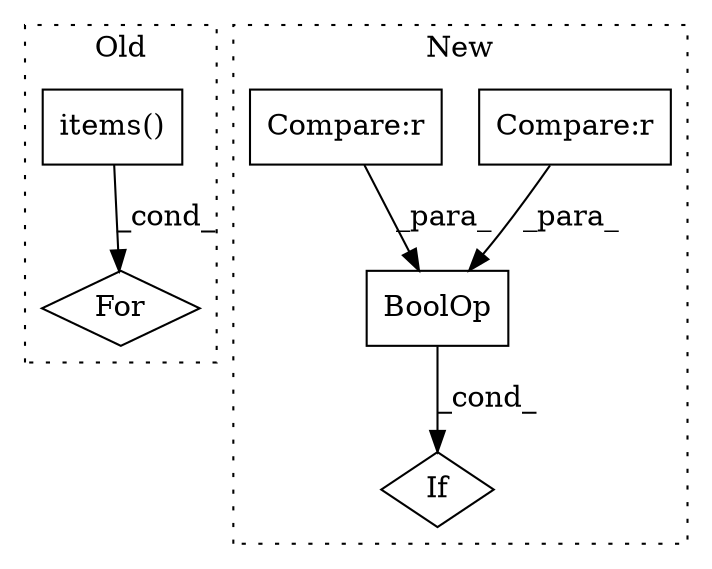 digraph G {
subgraph cluster0 {
1 [label="items()" a="75" s="30535" l="19" shape="box"];
6 [label="For" a="107" s="30489,30554" l="4,14" shape="diamond"];
label = "Old";
style="dotted";
}
subgraph cluster1 {
2 [label="BoolOp" a="72" s="33016" l="122" shape="box"];
3 [label="If" a="96" s="33013" l="3" shape="diamond"];
4 [label="Compare:r" a="40" s="33034" l="21" shape="box"];
5 [label="Compare:r" a="40" s="33076" l="20" shape="box"];
label = "New";
style="dotted";
}
1 -> 6 [label="_cond_"];
2 -> 3 [label="_cond_"];
4 -> 2 [label="_para_"];
5 -> 2 [label="_para_"];
}